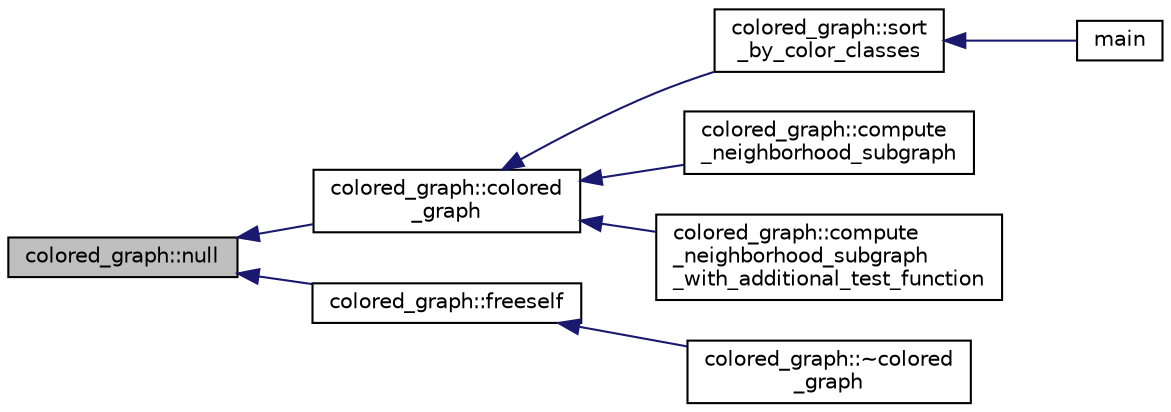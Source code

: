 digraph "colored_graph::null"
{
  edge [fontname="Helvetica",fontsize="10",labelfontname="Helvetica",labelfontsize="10"];
  node [fontname="Helvetica",fontsize="10",shape=record];
  rankdir="LR";
  Node531 [label="colored_graph::null",height=0.2,width=0.4,color="black", fillcolor="grey75", style="filled", fontcolor="black"];
  Node531 -> Node532 [dir="back",color="midnightblue",fontsize="10",style="solid",fontname="Helvetica"];
  Node532 [label="colored_graph::colored\l_graph",height=0.2,width=0.4,color="black", fillcolor="white", style="filled",URL="$dc/de2/classcolored__graph.html#a104bcd930e68c04e4786678923bfdca1"];
  Node532 -> Node533 [dir="back",color="midnightblue",fontsize="10",style="solid",fontname="Helvetica"];
  Node533 [label="colored_graph::sort\l_by_color_classes",height=0.2,width=0.4,color="black", fillcolor="white", style="filled",URL="$dc/de2/classcolored__graph.html#a0d2f69593524ce6a4d8b25975f484d27"];
  Node533 -> Node534 [dir="back",color="midnightblue",fontsize="10",style="solid",fontname="Helvetica"];
  Node534 [label="main",height=0.2,width=0.4,color="black", fillcolor="white", style="filled",URL="$df/d6c/tools_2graph_8_c.html#a3c04138a5bfe5d72780bb7e82a18e627"];
  Node532 -> Node535 [dir="back",color="midnightblue",fontsize="10",style="solid",fontname="Helvetica"];
  Node535 [label="colored_graph::compute\l_neighborhood_subgraph",height=0.2,width=0.4,color="black", fillcolor="white", style="filled",URL="$dc/de2/classcolored__graph.html#abea9e2c972a799ae17763b8faad9c37a"];
  Node532 -> Node536 [dir="back",color="midnightblue",fontsize="10",style="solid",fontname="Helvetica"];
  Node536 [label="colored_graph::compute\l_neighborhood_subgraph\l_with_additional_test_function",height=0.2,width=0.4,color="black", fillcolor="white", style="filled",URL="$dc/de2/classcolored__graph.html#a8f463f37779583b7d4fed1ac35097c2c"];
  Node531 -> Node537 [dir="back",color="midnightblue",fontsize="10",style="solid",fontname="Helvetica"];
  Node537 [label="colored_graph::freeself",height=0.2,width=0.4,color="black", fillcolor="white", style="filled",URL="$dc/de2/classcolored__graph.html#a535b58df68ad6200bd6c8cde9bd09f57"];
  Node537 -> Node538 [dir="back",color="midnightblue",fontsize="10",style="solid",fontname="Helvetica"];
  Node538 [label="colored_graph::~colored\l_graph",height=0.2,width=0.4,color="black", fillcolor="white", style="filled",URL="$dc/de2/classcolored__graph.html#a93ffac97a5f321e670478f0a44cc8b55"];
}
